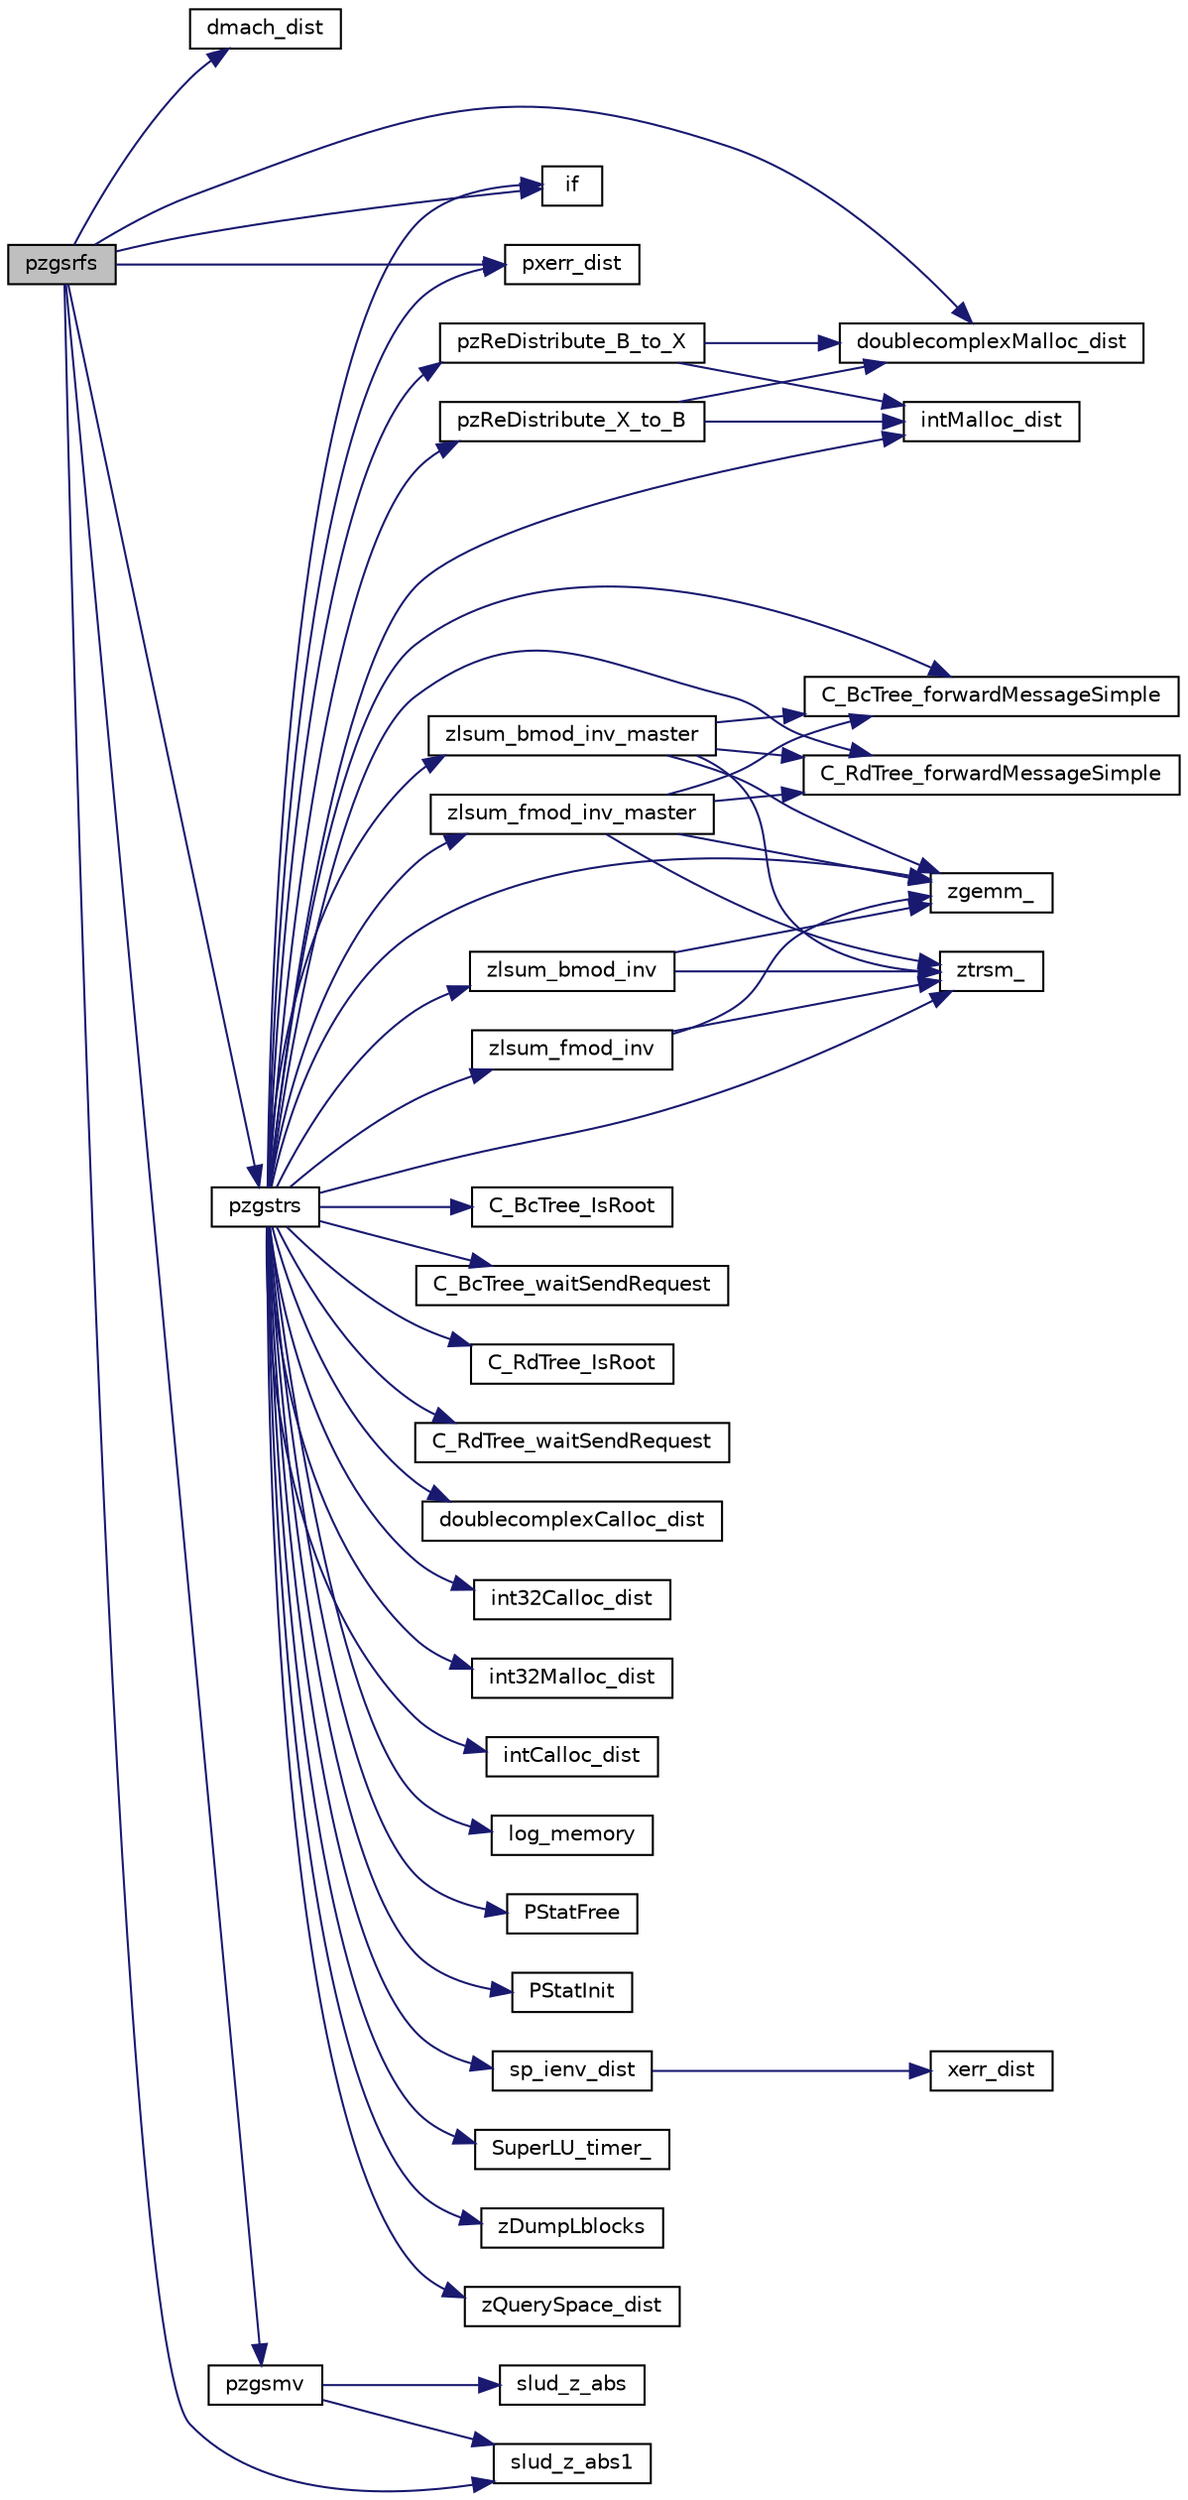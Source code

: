 digraph "pzgsrfs"
{
 // LATEX_PDF_SIZE
  edge [fontname="Helvetica",fontsize="10",labelfontname="Helvetica",labelfontsize="10"];
  node [fontname="Helvetica",fontsize="10",shape=record];
  rankdir="LR";
  Node1 [label="pzgsrfs",height=0.2,width=0.4,color="black", fillcolor="grey75", style="filled", fontcolor="black",tooltip=" "];
  Node1 -> Node2 [color="midnightblue",fontsize="10",style="solid",fontname="Helvetica"];
  Node2 [label="dmach_dist",height=0.2,width=0.4,color="black", fillcolor="white", style="filled",URL="$dmach__dist_8c.html#a9f1d303ee9a82228d1979f3618c27e85",tooltip=" "];
  Node1 -> Node3 [color="midnightblue",fontsize="10",style="solid",fontname="Helvetica"];
  Node3 [label="doublecomplexMalloc_dist",height=0.2,width=0.4,color="black", fillcolor="white", style="filled",URL="$superlu__zdefs_8h.html#af9c619b6f1f8f20b5bc70551bd10c84a",tooltip=" "];
  Node1 -> Node4 [color="midnightblue",fontsize="10",style="solid",fontname="Helvetica"];
  Node4 [label="if",height=0.2,width=0.4,color="black", fillcolor="white", style="filled",URL="$dutil__dist_8c.html#a4a651a924783b51112ae041ee77bb902",tooltip=" "];
  Node1 -> Node5 [color="midnightblue",fontsize="10",style="solid",fontname="Helvetica"];
  Node5 [label="pxerr_dist",height=0.2,width=0.4,color="black", fillcolor="white", style="filled",URL="$pxerr__dist_8c.html#a83457ff10ec305ba2d5c47fcb3db3300",tooltip=" "];
  Node1 -> Node6 [color="midnightblue",fontsize="10",style="solid",fontname="Helvetica"];
  Node6 [label="pzgsmv",height=0.2,width=0.4,color="black", fillcolor="white", style="filled",URL="$SRC_2pzgsmv_8c.html#a777dd49db5d7af67d17ffc153d53cf1e",tooltip=" "];
  Node6 -> Node7 [color="midnightblue",fontsize="10",style="solid",fontname="Helvetica"];
  Node7 [label="slud_z_abs",height=0.2,width=0.4,color="black", fillcolor="white", style="filled",URL="$dcomplex_8h.html#a46ea40bba28b5407ef32348873587354",tooltip=" "];
  Node6 -> Node8 [color="midnightblue",fontsize="10",style="solid",fontname="Helvetica"];
  Node8 [label="slud_z_abs1",height=0.2,width=0.4,color="black", fillcolor="white", style="filled",URL="$dcomplex_8h.html#a4984d4ed64c9f03d82a7ac0421146576",tooltip=" "];
  Node1 -> Node9 [color="midnightblue",fontsize="10",style="solid",fontname="Helvetica"];
  Node9 [label="pzgstrs",height=0.2,width=0.4,color="black", fillcolor="white", style="filled",URL="$pzgstrs_8c.html#ad7fb92ed451f1230e570ea3731908689",tooltip=" "];
  Node9 -> Node10 [color="midnightblue",fontsize="10",style="solid",fontname="Helvetica"];
  Node10 [label="C_BcTree_forwardMessageSimple",height=0.2,width=0.4,color="black", fillcolor="white", style="filled",URL="$comm__tree_8c.html#a0a0c50b2a7945da4d4d796263871fcca",tooltip=" "];
  Node9 -> Node11 [color="midnightblue",fontsize="10",style="solid",fontname="Helvetica"];
  Node11 [label="C_BcTree_IsRoot",height=0.2,width=0.4,color="black", fillcolor="white", style="filled",URL="$comm__tree_8c.html#a6a3a6a379441837c446e4cc2cc2e269d",tooltip=" "];
  Node9 -> Node12 [color="midnightblue",fontsize="10",style="solid",fontname="Helvetica"];
  Node12 [label="C_BcTree_waitSendRequest",height=0.2,width=0.4,color="black", fillcolor="white", style="filled",URL="$comm__tree_8c.html#ac4f7195f2363e86f53481c00ef8beec2",tooltip=" "];
  Node9 -> Node13 [color="midnightblue",fontsize="10",style="solid",fontname="Helvetica"];
  Node13 [label="C_RdTree_forwardMessageSimple",height=0.2,width=0.4,color="black", fillcolor="white", style="filled",URL="$comm__tree_8c.html#a80439c78627216d7736f2513f4419b0f",tooltip=" "];
  Node9 -> Node14 [color="midnightblue",fontsize="10",style="solid",fontname="Helvetica"];
  Node14 [label="C_RdTree_IsRoot",height=0.2,width=0.4,color="black", fillcolor="white", style="filled",URL="$comm__tree_8c.html#a8247c733df293bf5b742f883121b93c9",tooltip=" "];
  Node9 -> Node15 [color="midnightblue",fontsize="10",style="solid",fontname="Helvetica"];
  Node15 [label="C_RdTree_waitSendRequest",height=0.2,width=0.4,color="black", fillcolor="white", style="filled",URL="$comm__tree_8c.html#a6c371489021b7663422a0c41629144d9",tooltip=" "];
  Node9 -> Node16 [color="midnightblue",fontsize="10",style="solid",fontname="Helvetica"];
  Node16 [label="doublecomplexCalloc_dist",height=0.2,width=0.4,color="black", fillcolor="white", style="filled",URL="$superlu__zdefs_8h.html#a73ec16b422f816d2c9a5c2c34fb6a4c1",tooltip=" "];
  Node9 -> Node4 [color="midnightblue",fontsize="10",style="solid",fontname="Helvetica"];
  Node9 -> Node17 [color="midnightblue",fontsize="10",style="solid",fontname="Helvetica"];
  Node17 [label="int32Calloc_dist",height=0.2,width=0.4,color="black", fillcolor="white", style="filled",URL="$memory_8c.html#af1ccb3018004120a36f4057e225a12de",tooltip=" "];
  Node9 -> Node18 [color="midnightblue",fontsize="10",style="solid",fontname="Helvetica"];
  Node18 [label="int32Malloc_dist",height=0.2,width=0.4,color="black", fillcolor="white", style="filled",URL="$memory_8c.html#ad6490fb0726f82e7c2db3b2d885e5ede",tooltip=" "];
  Node9 -> Node19 [color="midnightblue",fontsize="10",style="solid",fontname="Helvetica"];
  Node19 [label="intCalloc_dist",height=0.2,width=0.4,color="black", fillcolor="white", style="filled",URL="$memory_8c.html#a6fd91c6883ea8ea94e0ece298e0e46b6",tooltip=" "];
  Node9 -> Node20 [color="midnightblue",fontsize="10",style="solid",fontname="Helvetica"];
  Node20 [label="intMalloc_dist",height=0.2,width=0.4,color="black", fillcolor="white", style="filled",URL="$memory_8c.html#a2c2df35072e313373438cccdb98b885c",tooltip=" "];
  Node9 -> Node21 [color="midnightblue",fontsize="10",style="solid",fontname="Helvetica"];
  Node21 [label="log_memory",height=0.2,width=0.4,color="black", fillcolor="white", style="filled",URL="$superlu__defs_8h.html#a44674b14cf5f6df16d0c34c0c77070d0",tooltip=" "];
  Node9 -> Node22 [color="midnightblue",fontsize="10",style="solid",fontname="Helvetica"];
  Node22 [label="PStatFree",height=0.2,width=0.4,color="black", fillcolor="white", style="filled",URL="$superlu__defs_8h.html#a72c21f510c552d12a9156c91fb0d2590",tooltip=" "];
  Node9 -> Node23 [color="midnightblue",fontsize="10",style="solid",fontname="Helvetica"];
  Node23 [label="PStatInit",height=0.2,width=0.4,color="black", fillcolor="white", style="filled",URL="$superlu__defs_8h.html#a6a4d9e2e43171f86980fd9f3ebd34f83",tooltip=" "];
  Node9 -> Node5 [color="midnightblue",fontsize="10",style="solid",fontname="Helvetica"];
  Node9 -> Node24 [color="midnightblue",fontsize="10",style="solid",fontname="Helvetica"];
  Node24 [label="pzReDistribute_B_to_X",height=0.2,width=0.4,color="black", fillcolor="white", style="filled",URL="$pzgstrs_8c.html#a2fa8da24da19a080d31d2b2e1ece340c",tooltip=" "];
  Node24 -> Node3 [color="midnightblue",fontsize="10",style="solid",fontname="Helvetica"];
  Node24 -> Node20 [color="midnightblue",fontsize="10",style="solid",fontname="Helvetica"];
  Node9 -> Node25 [color="midnightblue",fontsize="10",style="solid",fontname="Helvetica"];
  Node25 [label="pzReDistribute_X_to_B",height=0.2,width=0.4,color="black", fillcolor="white", style="filled",URL="$pzgstrs_8c.html#aa07c2e9bcecac520deb7980d0899da79",tooltip=" "];
  Node25 -> Node3 [color="midnightblue",fontsize="10",style="solid",fontname="Helvetica"];
  Node25 -> Node20 [color="midnightblue",fontsize="10",style="solid",fontname="Helvetica"];
  Node9 -> Node26 [color="midnightblue",fontsize="10",style="solid",fontname="Helvetica"];
  Node26 [label="sp_ienv_dist",height=0.2,width=0.4,color="black", fillcolor="white", style="filled",URL="$SRC_2sp__ienv_8c.html#a004725eb174f73ba121db829451a8e8c",tooltip=" "];
  Node26 -> Node27 [color="midnightblue",fontsize="10",style="solid",fontname="Helvetica"];
  Node27 [label="xerr_dist",height=0.2,width=0.4,color="black", fillcolor="white", style="filled",URL="$superlu__defs_8h.html#a0d728f1da812b1373a0e58ff81f6a711",tooltip=" "];
  Node9 -> Node28 [color="midnightblue",fontsize="10",style="solid",fontname="Helvetica"];
  Node28 [label="SuperLU_timer_",height=0.2,width=0.4,color="black", fillcolor="white", style="filled",URL="$superlu__timer_8c.html#a0c6777573bbfe81917cd381e0090d355",tooltip=" "];
  Node9 -> Node29 [color="midnightblue",fontsize="10",style="solid",fontname="Helvetica"];
  Node29 [label="zDumpLblocks",height=0.2,width=0.4,color="black", fillcolor="white", style="filled",URL="$zutil__dist_8c.html#a2558e82d49dbd1779c83c2987606843b",tooltip="Dump the factored matrix L using matlab triple-let format."];
  Node9 -> Node30 [color="midnightblue",fontsize="10",style="solid",fontname="Helvetica"];
  Node30 [label="zgemm_",height=0.2,width=0.4,color="black", fillcolor="white", style="filled",URL="$superlu__zdefs_8h.html#a7566d50f83608ee97bd5615d38ca010f",tooltip=" "];
  Node9 -> Node31 [color="midnightblue",fontsize="10",style="solid",fontname="Helvetica"];
  Node31 [label="zlsum_bmod_inv",height=0.2,width=0.4,color="black", fillcolor="white", style="filled",URL="$pzgstrs__lsum_8c.html#ab222e2bd7283d875db0cbcee35b94fc8",tooltip=" "];
  Node31 -> Node30 [color="midnightblue",fontsize="10",style="solid",fontname="Helvetica"];
  Node31 -> Node32 [color="midnightblue",fontsize="10",style="solid",fontname="Helvetica"];
  Node32 [label="ztrsm_",height=0.2,width=0.4,color="black", fillcolor="white", style="filled",URL="$superlu__zdefs_8h.html#a1671031d6950cd6215afef01d3046644",tooltip=" "];
  Node9 -> Node33 [color="midnightblue",fontsize="10",style="solid",fontname="Helvetica"];
  Node33 [label="zlsum_bmod_inv_master",height=0.2,width=0.4,color="black", fillcolor="white", style="filled",URL="$pzgstrs__lsum_8c.html#a8441f2c099debec6d4e57624e0ee1858",tooltip=" "];
  Node33 -> Node10 [color="midnightblue",fontsize="10",style="solid",fontname="Helvetica"];
  Node33 -> Node13 [color="midnightblue",fontsize="10",style="solid",fontname="Helvetica"];
  Node33 -> Node30 [color="midnightblue",fontsize="10",style="solid",fontname="Helvetica"];
  Node33 -> Node32 [color="midnightblue",fontsize="10",style="solid",fontname="Helvetica"];
  Node9 -> Node34 [color="midnightblue",fontsize="10",style="solid",fontname="Helvetica"];
  Node34 [label="zlsum_fmod_inv",height=0.2,width=0.4,color="black", fillcolor="white", style="filled",URL="$pzgstrs__lsum_8c.html#aa1cc7b4460561738dc90d07144f3ffdb",tooltip=" "];
  Node34 -> Node30 [color="midnightblue",fontsize="10",style="solid",fontname="Helvetica"];
  Node34 -> Node32 [color="midnightblue",fontsize="10",style="solid",fontname="Helvetica"];
  Node9 -> Node35 [color="midnightblue",fontsize="10",style="solid",fontname="Helvetica"];
  Node35 [label="zlsum_fmod_inv_master",height=0.2,width=0.4,color="black", fillcolor="white", style="filled",URL="$pzgstrs__lsum_8c.html#a7a8062c3d837d33a3a0047926f23d30d",tooltip=" "];
  Node35 -> Node10 [color="midnightblue",fontsize="10",style="solid",fontname="Helvetica"];
  Node35 -> Node13 [color="midnightblue",fontsize="10",style="solid",fontname="Helvetica"];
  Node35 -> Node30 [color="midnightblue",fontsize="10",style="solid",fontname="Helvetica"];
  Node35 -> Node32 [color="midnightblue",fontsize="10",style="solid",fontname="Helvetica"];
  Node9 -> Node36 [color="midnightblue",fontsize="10",style="solid",fontname="Helvetica"];
  Node36 [label="zQuerySpace_dist",height=0.2,width=0.4,color="black", fillcolor="white", style="filled",URL="$superlu__zdefs_8h.html#a4964feab275b17a31b9774d750301500",tooltip=" "];
  Node9 -> Node32 [color="midnightblue",fontsize="10",style="solid",fontname="Helvetica"];
  Node1 -> Node8 [color="midnightblue",fontsize="10",style="solid",fontname="Helvetica"];
}
